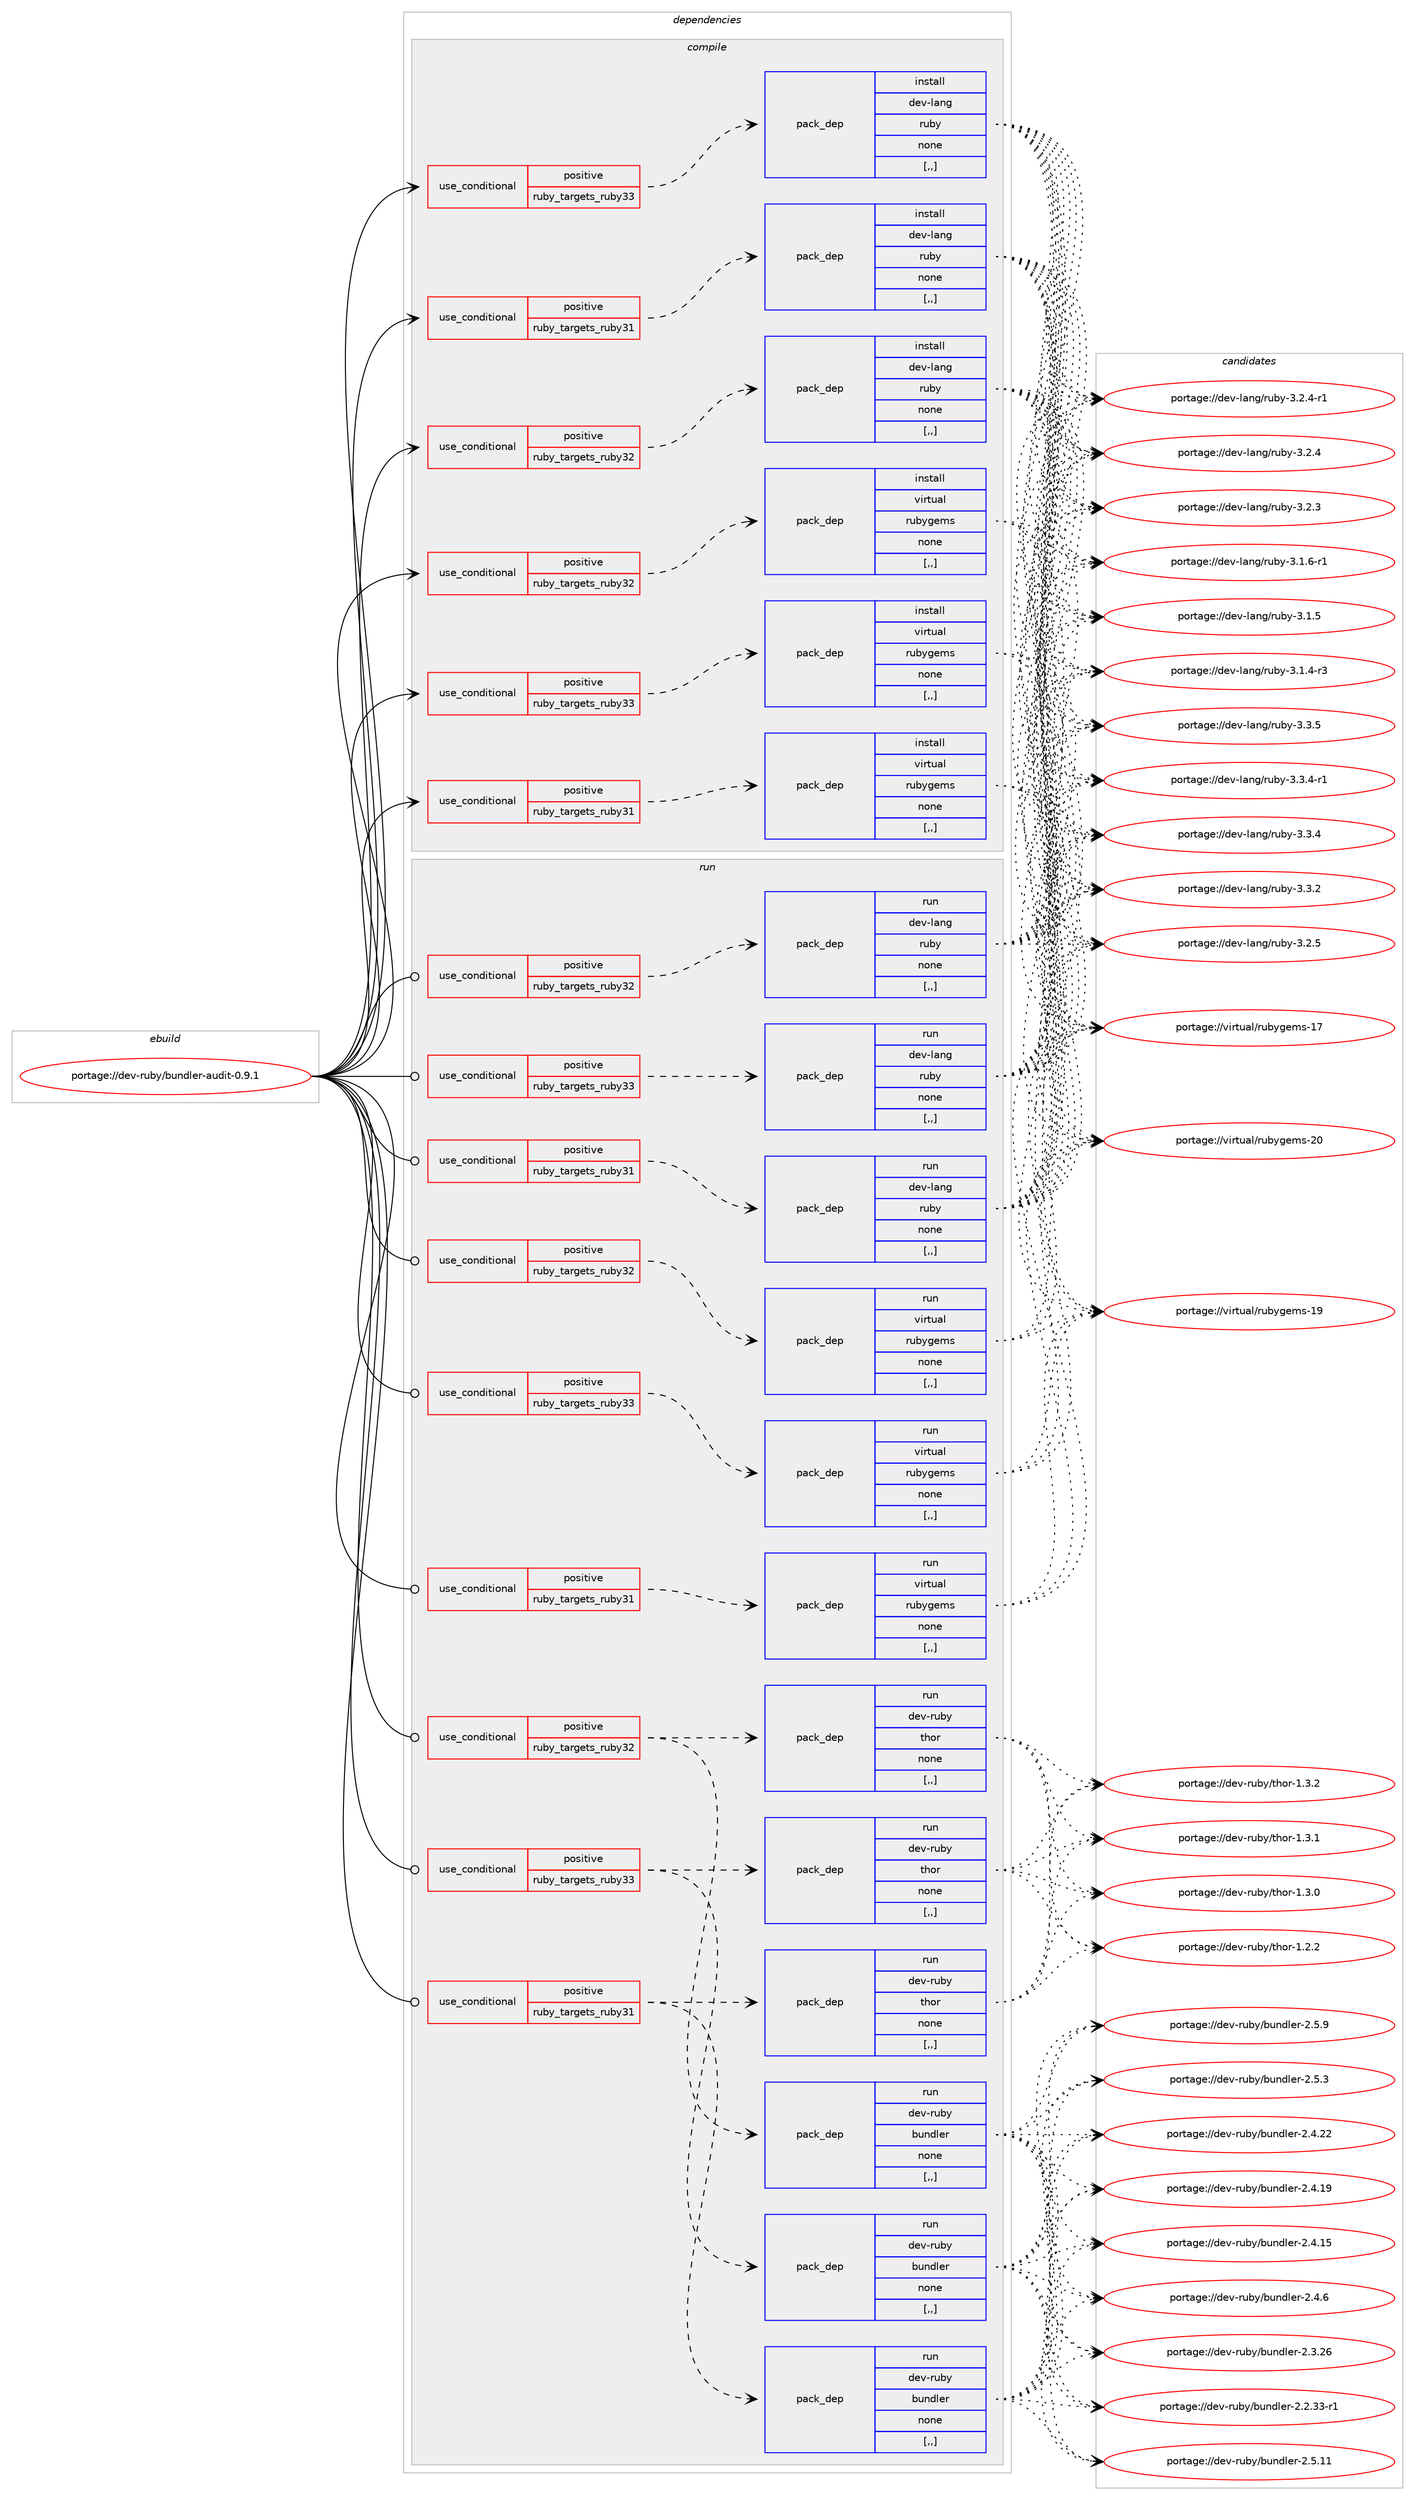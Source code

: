 digraph prolog {

# *************
# Graph options
# *************

newrank=true;
concentrate=true;
compound=true;
graph [rankdir=LR,fontname=Helvetica,fontsize=10,ranksep=1.5];#, ranksep=2.5, nodesep=0.2];
edge  [arrowhead=vee];
node  [fontname=Helvetica,fontsize=10];

# **********
# The ebuild
# **********

subgraph cluster_leftcol {
color=gray;
label=<<i>ebuild</i>>;
id [label="portage://dev-ruby/bundler-audit-0.9.1", color=red, width=4, href="../dev-ruby/bundler-audit-0.9.1.svg"];
}

# ****************
# The dependencies
# ****************

subgraph cluster_midcol {
color=gray;
label=<<i>dependencies</i>>;
subgraph cluster_compile {
fillcolor="#eeeeee";
style=filled;
label=<<i>compile</i>>;
subgraph cond176083 {
dependency674090 [label=<<TABLE BORDER="0" CELLBORDER="1" CELLSPACING="0" CELLPADDING="4"><TR><TD ROWSPAN="3" CELLPADDING="10">use_conditional</TD></TR><TR><TD>positive</TD></TR><TR><TD>ruby_targets_ruby31</TD></TR></TABLE>>, shape=none, color=red];
subgraph pack493122 {
dependency674091 [label=<<TABLE BORDER="0" CELLBORDER="1" CELLSPACING="0" CELLPADDING="4" WIDTH="220"><TR><TD ROWSPAN="6" CELLPADDING="30">pack_dep</TD></TR><TR><TD WIDTH="110">install</TD></TR><TR><TD>dev-lang</TD></TR><TR><TD>ruby</TD></TR><TR><TD>none</TD></TR><TR><TD>[,,]</TD></TR></TABLE>>, shape=none, color=blue];
}
dependency674090:e -> dependency674091:w [weight=20,style="dashed",arrowhead="vee"];
}
id:e -> dependency674090:w [weight=20,style="solid",arrowhead="vee"];
subgraph cond176084 {
dependency674092 [label=<<TABLE BORDER="0" CELLBORDER="1" CELLSPACING="0" CELLPADDING="4"><TR><TD ROWSPAN="3" CELLPADDING="10">use_conditional</TD></TR><TR><TD>positive</TD></TR><TR><TD>ruby_targets_ruby31</TD></TR></TABLE>>, shape=none, color=red];
subgraph pack493123 {
dependency674093 [label=<<TABLE BORDER="0" CELLBORDER="1" CELLSPACING="0" CELLPADDING="4" WIDTH="220"><TR><TD ROWSPAN="6" CELLPADDING="30">pack_dep</TD></TR><TR><TD WIDTH="110">install</TD></TR><TR><TD>virtual</TD></TR><TR><TD>rubygems</TD></TR><TR><TD>none</TD></TR><TR><TD>[,,]</TD></TR></TABLE>>, shape=none, color=blue];
}
dependency674092:e -> dependency674093:w [weight=20,style="dashed",arrowhead="vee"];
}
id:e -> dependency674092:w [weight=20,style="solid",arrowhead="vee"];
subgraph cond176085 {
dependency674094 [label=<<TABLE BORDER="0" CELLBORDER="1" CELLSPACING="0" CELLPADDING="4"><TR><TD ROWSPAN="3" CELLPADDING="10">use_conditional</TD></TR><TR><TD>positive</TD></TR><TR><TD>ruby_targets_ruby32</TD></TR></TABLE>>, shape=none, color=red];
subgraph pack493124 {
dependency674095 [label=<<TABLE BORDER="0" CELLBORDER="1" CELLSPACING="0" CELLPADDING="4" WIDTH="220"><TR><TD ROWSPAN="6" CELLPADDING="30">pack_dep</TD></TR><TR><TD WIDTH="110">install</TD></TR><TR><TD>dev-lang</TD></TR><TR><TD>ruby</TD></TR><TR><TD>none</TD></TR><TR><TD>[,,]</TD></TR></TABLE>>, shape=none, color=blue];
}
dependency674094:e -> dependency674095:w [weight=20,style="dashed",arrowhead="vee"];
}
id:e -> dependency674094:w [weight=20,style="solid",arrowhead="vee"];
subgraph cond176086 {
dependency674096 [label=<<TABLE BORDER="0" CELLBORDER="1" CELLSPACING="0" CELLPADDING="4"><TR><TD ROWSPAN="3" CELLPADDING="10">use_conditional</TD></TR><TR><TD>positive</TD></TR><TR><TD>ruby_targets_ruby32</TD></TR></TABLE>>, shape=none, color=red];
subgraph pack493125 {
dependency674097 [label=<<TABLE BORDER="0" CELLBORDER="1" CELLSPACING="0" CELLPADDING="4" WIDTH="220"><TR><TD ROWSPAN="6" CELLPADDING="30">pack_dep</TD></TR><TR><TD WIDTH="110">install</TD></TR><TR><TD>virtual</TD></TR><TR><TD>rubygems</TD></TR><TR><TD>none</TD></TR><TR><TD>[,,]</TD></TR></TABLE>>, shape=none, color=blue];
}
dependency674096:e -> dependency674097:w [weight=20,style="dashed",arrowhead="vee"];
}
id:e -> dependency674096:w [weight=20,style="solid",arrowhead="vee"];
subgraph cond176087 {
dependency674098 [label=<<TABLE BORDER="0" CELLBORDER="1" CELLSPACING="0" CELLPADDING="4"><TR><TD ROWSPAN="3" CELLPADDING="10">use_conditional</TD></TR><TR><TD>positive</TD></TR><TR><TD>ruby_targets_ruby33</TD></TR></TABLE>>, shape=none, color=red];
subgraph pack493126 {
dependency674099 [label=<<TABLE BORDER="0" CELLBORDER="1" CELLSPACING="0" CELLPADDING="4" WIDTH="220"><TR><TD ROWSPAN="6" CELLPADDING="30">pack_dep</TD></TR><TR><TD WIDTH="110">install</TD></TR><TR><TD>dev-lang</TD></TR><TR><TD>ruby</TD></TR><TR><TD>none</TD></TR><TR><TD>[,,]</TD></TR></TABLE>>, shape=none, color=blue];
}
dependency674098:e -> dependency674099:w [weight=20,style="dashed",arrowhead="vee"];
}
id:e -> dependency674098:w [weight=20,style="solid",arrowhead="vee"];
subgraph cond176088 {
dependency674100 [label=<<TABLE BORDER="0" CELLBORDER="1" CELLSPACING="0" CELLPADDING="4"><TR><TD ROWSPAN="3" CELLPADDING="10">use_conditional</TD></TR><TR><TD>positive</TD></TR><TR><TD>ruby_targets_ruby33</TD></TR></TABLE>>, shape=none, color=red];
subgraph pack493127 {
dependency674101 [label=<<TABLE BORDER="0" CELLBORDER="1" CELLSPACING="0" CELLPADDING="4" WIDTH="220"><TR><TD ROWSPAN="6" CELLPADDING="30">pack_dep</TD></TR><TR><TD WIDTH="110">install</TD></TR><TR><TD>virtual</TD></TR><TR><TD>rubygems</TD></TR><TR><TD>none</TD></TR><TR><TD>[,,]</TD></TR></TABLE>>, shape=none, color=blue];
}
dependency674100:e -> dependency674101:w [weight=20,style="dashed",arrowhead="vee"];
}
id:e -> dependency674100:w [weight=20,style="solid",arrowhead="vee"];
}
subgraph cluster_compileandrun {
fillcolor="#eeeeee";
style=filled;
label=<<i>compile and run</i>>;
}
subgraph cluster_run {
fillcolor="#eeeeee";
style=filled;
label=<<i>run</i>>;
subgraph cond176089 {
dependency674102 [label=<<TABLE BORDER="0" CELLBORDER="1" CELLSPACING="0" CELLPADDING="4"><TR><TD ROWSPAN="3" CELLPADDING="10">use_conditional</TD></TR><TR><TD>positive</TD></TR><TR><TD>ruby_targets_ruby31</TD></TR></TABLE>>, shape=none, color=red];
subgraph pack493128 {
dependency674103 [label=<<TABLE BORDER="0" CELLBORDER="1" CELLSPACING="0" CELLPADDING="4" WIDTH="220"><TR><TD ROWSPAN="6" CELLPADDING="30">pack_dep</TD></TR><TR><TD WIDTH="110">run</TD></TR><TR><TD>dev-lang</TD></TR><TR><TD>ruby</TD></TR><TR><TD>none</TD></TR><TR><TD>[,,]</TD></TR></TABLE>>, shape=none, color=blue];
}
dependency674102:e -> dependency674103:w [weight=20,style="dashed",arrowhead="vee"];
}
id:e -> dependency674102:w [weight=20,style="solid",arrowhead="odot"];
subgraph cond176090 {
dependency674104 [label=<<TABLE BORDER="0" CELLBORDER="1" CELLSPACING="0" CELLPADDING="4"><TR><TD ROWSPAN="3" CELLPADDING="10">use_conditional</TD></TR><TR><TD>positive</TD></TR><TR><TD>ruby_targets_ruby31</TD></TR></TABLE>>, shape=none, color=red];
subgraph pack493129 {
dependency674105 [label=<<TABLE BORDER="0" CELLBORDER="1" CELLSPACING="0" CELLPADDING="4" WIDTH="220"><TR><TD ROWSPAN="6" CELLPADDING="30">pack_dep</TD></TR><TR><TD WIDTH="110">run</TD></TR><TR><TD>dev-ruby</TD></TR><TR><TD>thor</TD></TR><TR><TD>none</TD></TR><TR><TD>[,,]</TD></TR></TABLE>>, shape=none, color=blue];
}
dependency674104:e -> dependency674105:w [weight=20,style="dashed",arrowhead="vee"];
subgraph pack493130 {
dependency674106 [label=<<TABLE BORDER="0" CELLBORDER="1" CELLSPACING="0" CELLPADDING="4" WIDTH="220"><TR><TD ROWSPAN="6" CELLPADDING="30">pack_dep</TD></TR><TR><TD WIDTH="110">run</TD></TR><TR><TD>dev-ruby</TD></TR><TR><TD>bundler</TD></TR><TR><TD>none</TD></TR><TR><TD>[,,]</TD></TR></TABLE>>, shape=none, color=blue];
}
dependency674104:e -> dependency674106:w [weight=20,style="dashed",arrowhead="vee"];
}
id:e -> dependency674104:w [weight=20,style="solid",arrowhead="odot"];
subgraph cond176091 {
dependency674107 [label=<<TABLE BORDER="0" CELLBORDER="1" CELLSPACING="0" CELLPADDING="4"><TR><TD ROWSPAN="3" CELLPADDING="10">use_conditional</TD></TR><TR><TD>positive</TD></TR><TR><TD>ruby_targets_ruby31</TD></TR></TABLE>>, shape=none, color=red];
subgraph pack493131 {
dependency674108 [label=<<TABLE BORDER="0" CELLBORDER="1" CELLSPACING="0" CELLPADDING="4" WIDTH="220"><TR><TD ROWSPAN="6" CELLPADDING="30">pack_dep</TD></TR><TR><TD WIDTH="110">run</TD></TR><TR><TD>virtual</TD></TR><TR><TD>rubygems</TD></TR><TR><TD>none</TD></TR><TR><TD>[,,]</TD></TR></TABLE>>, shape=none, color=blue];
}
dependency674107:e -> dependency674108:w [weight=20,style="dashed",arrowhead="vee"];
}
id:e -> dependency674107:w [weight=20,style="solid",arrowhead="odot"];
subgraph cond176092 {
dependency674109 [label=<<TABLE BORDER="0" CELLBORDER="1" CELLSPACING="0" CELLPADDING="4"><TR><TD ROWSPAN="3" CELLPADDING="10">use_conditional</TD></TR><TR><TD>positive</TD></TR><TR><TD>ruby_targets_ruby32</TD></TR></TABLE>>, shape=none, color=red];
subgraph pack493132 {
dependency674110 [label=<<TABLE BORDER="0" CELLBORDER="1" CELLSPACING="0" CELLPADDING="4" WIDTH="220"><TR><TD ROWSPAN="6" CELLPADDING="30">pack_dep</TD></TR><TR><TD WIDTH="110">run</TD></TR><TR><TD>dev-lang</TD></TR><TR><TD>ruby</TD></TR><TR><TD>none</TD></TR><TR><TD>[,,]</TD></TR></TABLE>>, shape=none, color=blue];
}
dependency674109:e -> dependency674110:w [weight=20,style="dashed",arrowhead="vee"];
}
id:e -> dependency674109:w [weight=20,style="solid",arrowhead="odot"];
subgraph cond176093 {
dependency674111 [label=<<TABLE BORDER="0" CELLBORDER="1" CELLSPACING="0" CELLPADDING="4"><TR><TD ROWSPAN="3" CELLPADDING="10">use_conditional</TD></TR><TR><TD>positive</TD></TR><TR><TD>ruby_targets_ruby32</TD></TR></TABLE>>, shape=none, color=red];
subgraph pack493133 {
dependency674112 [label=<<TABLE BORDER="0" CELLBORDER="1" CELLSPACING="0" CELLPADDING="4" WIDTH="220"><TR><TD ROWSPAN="6" CELLPADDING="30">pack_dep</TD></TR><TR><TD WIDTH="110">run</TD></TR><TR><TD>dev-ruby</TD></TR><TR><TD>thor</TD></TR><TR><TD>none</TD></TR><TR><TD>[,,]</TD></TR></TABLE>>, shape=none, color=blue];
}
dependency674111:e -> dependency674112:w [weight=20,style="dashed",arrowhead="vee"];
subgraph pack493134 {
dependency674113 [label=<<TABLE BORDER="0" CELLBORDER="1" CELLSPACING="0" CELLPADDING="4" WIDTH="220"><TR><TD ROWSPAN="6" CELLPADDING="30">pack_dep</TD></TR><TR><TD WIDTH="110">run</TD></TR><TR><TD>dev-ruby</TD></TR><TR><TD>bundler</TD></TR><TR><TD>none</TD></TR><TR><TD>[,,]</TD></TR></TABLE>>, shape=none, color=blue];
}
dependency674111:e -> dependency674113:w [weight=20,style="dashed",arrowhead="vee"];
}
id:e -> dependency674111:w [weight=20,style="solid",arrowhead="odot"];
subgraph cond176094 {
dependency674114 [label=<<TABLE BORDER="0" CELLBORDER="1" CELLSPACING="0" CELLPADDING="4"><TR><TD ROWSPAN="3" CELLPADDING="10">use_conditional</TD></TR><TR><TD>positive</TD></TR><TR><TD>ruby_targets_ruby32</TD></TR></TABLE>>, shape=none, color=red];
subgraph pack493135 {
dependency674115 [label=<<TABLE BORDER="0" CELLBORDER="1" CELLSPACING="0" CELLPADDING="4" WIDTH="220"><TR><TD ROWSPAN="6" CELLPADDING="30">pack_dep</TD></TR><TR><TD WIDTH="110">run</TD></TR><TR><TD>virtual</TD></TR><TR><TD>rubygems</TD></TR><TR><TD>none</TD></TR><TR><TD>[,,]</TD></TR></TABLE>>, shape=none, color=blue];
}
dependency674114:e -> dependency674115:w [weight=20,style="dashed",arrowhead="vee"];
}
id:e -> dependency674114:w [weight=20,style="solid",arrowhead="odot"];
subgraph cond176095 {
dependency674116 [label=<<TABLE BORDER="0" CELLBORDER="1" CELLSPACING="0" CELLPADDING="4"><TR><TD ROWSPAN="3" CELLPADDING="10">use_conditional</TD></TR><TR><TD>positive</TD></TR><TR><TD>ruby_targets_ruby33</TD></TR></TABLE>>, shape=none, color=red];
subgraph pack493136 {
dependency674117 [label=<<TABLE BORDER="0" CELLBORDER="1" CELLSPACING="0" CELLPADDING="4" WIDTH="220"><TR><TD ROWSPAN="6" CELLPADDING="30">pack_dep</TD></TR><TR><TD WIDTH="110">run</TD></TR><TR><TD>dev-lang</TD></TR><TR><TD>ruby</TD></TR><TR><TD>none</TD></TR><TR><TD>[,,]</TD></TR></TABLE>>, shape=none, color=blue];
}
dependency674116:e -> dependency674117:w [weight=20,style="dashed",arrowhead="vee"];
}
id:e -> dependency674116:w [weight=20,style="solid",arrowhead="odot"];
subgraph cond176096 {
dependency674118 [label=<<TABLE BORDER="0" CELLBORDER="1" CELLSPACING="0" CELLPADDING="4"><TR><TD ROWSPAN="3" CELLPADDING="10">use_conditional</TD></TR><TR><TD>positive</TD></TR><TR><TD>ruby_targets_ruby33</TD></TR></TABLE>>, shape=none, color=red];
subgraph pack493137 {
dependency674119 [label=<<TABLE BORDER="0" CELLBORDER="1" CELLSPACING="0" CELLPADDING="4" WIDTH="220"><TR><TD ROWSPAN="6" CELLPADDING="30">pack_dep</TD></TR><TR><TD WIDTH="110">run</TD></TR><TR><TD>dev-ruby</TD></TR><TR><TD>thor</TD></TR><TR><TD>none</TD></TR><TR><TD>[,,]</TD></TR></TABLE>>, shape=none, color=blue];
}
dependency674118:e -> dependency674119:w [weight=20,style="dashed",arrowhead="vee"];
subgraph pack493138 {
dependency674120 [label=<<TABLE BORDER="0" CELLBORDER="1" CELLSPACING="0" CELLPADDING="4" WIDTH="220"><TR><TD ROWSPAN="6" CELLPADDING="30">pack_dep</TD></TR><TR><TD WIDTH="110">run</TD></TR><TR><TD>dev-ruby</TD></TR><TR><TD>bundler</TD></TR><TR><TD>none</TD></TR><TR><TD>[,,]</TD></TR></TABLE>>, shape=none, color=blue];
}
dependency674118:e -> dependency674120:w [weight=20,style="dashed",arrowhead="vee"];
}
id:e -> dependency674118:w [weight=20,style="solid",arrowhead="odot"];
subgraph cond176097 {
dependency674121 [label=<<TABLE BORDER="0" CELLBORDER="1" CELLSPACING="0" CELLPADDING="4"><TR><TD ROWSPAN="3" CELLPADDING="10">use_conditional</TD></TR><TR><TD>positive</TD></TR><TR><TD>ruby_targets_ruby33</TD></TR></TABLE>>, shape=none, color=red];
subgraph pack493139 {
dependency674122 [label=<<TABLE BORDER="0" CELLBORDER="1" CELLSPACING="0" CELLPADDING="4" WIDTH="220"><TR><TD ROWSPAN="6" CELLPADDING="30">pack_dep</TD></TR><TR><TD WIDTH="110">run</TD></TR><TR><TD>virtual</TD></TR><TR><TD>rubygems</TD></TR><TR><TD>none</TD></TR><TR><TD>[,,]</TD></TR></TABLE>>, shape=none, color=blue];
}
dependency674121:e -> dependency674122:w [weight=20,style="dashed",arrowhead="vee"];
}
id:e -> dependency674121:w [weight=20,style="solid",arrowhead="odot"];
}
}

# **************
# The candidates
# **************

subgraph cluster_choices {
rank=same;
color=gray;
label=<<i>candidates</i>>;

subgraph choice493122 {
color=black;
nodesep=1;
choice10010111845108971101034711411798121455146514653 [label="portage://dev-lang/ruby-3.3.5", color=red, width=4,href="../dev-lang/ruby-3.3.5.svg"];
choice100101118451089711010347114117981214551465146524511449 [label="portage://dev-lang/ruby-3.3.4-r1", color=red, width=4,href="../dev-lang/ruby-3.3.4-r1.svg"];
choice10010111845108971101034711411798121455146514652 [label="portage://dev-lang/ruby-3.3.4", color=red, width=4,href="../dev-lang/ruby-3.3.4.svg"];
choice10010111845108971101034711411798121455146514650 [label="portage://dev-lang/ruby-3.3.2", color=red, width=4,href="../dev-lang/ruby-3.3.2.svg"];
choice10010111845108971101034711411798121455146504653 [label="portage://dev-lang/ruby-3.2.5", color=red, width=4,href="../dev-lang/ruby-3.2.5.svg"];
choice100101118451089711010347114117981214551465046524511449 [label="portage://dev-lang/ruby-3.2.4-r1", color=red, width=4,href="../dev-lang/ruby-3.2.4-r1.svg"];
choice10010111845108971101034711411798121455146504652 [label="portage://dev-lang/ruby-3.2.4", color=red, width=4,href="../dev-lang/ruby-3.2.4.svg"];
choice10010111845108971101034711411798121455146504651 [label="portage://dev-lang/ruby-3.2.3", color=red, width=4,href="../dev-lang/ruby-3.2.3.svg"];
choice100101118451089711010347114117981214551464946544511449 [label="portage://dev-lang/ruby-3.1.6-r1", color=red, width=4,href="../dev-lang/ruby-3.1.6-r1.svg"];
choice10010111845108971101034711411798121455146494653 [label="portage://dev-lang/ruby-3.1.5", color=red, width=4,href="../dev-lang/ruby-3.1.5.svg"];
choice100101118451089711010347114117981214551464946524511451 [label="portage://dev-lang/ruby-3.1.4-r3", color=red, width=4,href="../dev-lang/ruby-3.1.4-r3.svg"];
dependency674091:e -> choice10010111845108971101034711411798121455146514653:w [style=dotted,weight="100"];
dependency674091:e -> choice100101118451089711010347114117981214551465146524511449:w [style=dotted,weight="100"];
dependency674091:e -> choice10010111845108971101034711411798121455146514652:w [style=dotted,weight="100"];
dependency674091:e -> choice10010111845108971101034711411798121455146514650:w [style=dotted,weight="100"];
dependency674091:e -> choice10010111845108971101034711411798121455146504653:w [style=dotted,weight="100"];
dependency674091:e -> choice100101118451089711010347114117981214551465046524511449:w [style=dotted,weight="100"];
dependency674091:e -> choice10010111845108971101034711411798121455146504652:w [style=dotted,weight="100"];
dependency674091:e -> choice10010111845108971101034711411798121455146504651:w [style=dotted,weight="100"];
dependency674091:e -> choice100101118451089711010347114117981214551464946544511449:w [style=dotted,weight="100"];
dependency674091:e -> choice10010111845108971101034711411798121455146494653:w [style=dotted,weight="100"];
dependency674091:e -> choice100101118451089711010347114117981214551464946524511451:w [style=dotted,weight="100"];
}
subgraph choice493123 {
color=black;
nodesep=1;
choice118105114116117971084711411798121103101109115455048 [label="portage://virtual/rubygems-20", color=red, width=4,href="../virtual/rubygems-20.svg"];
choice118105114116117971084711411798121103101109115454957 [label="portage://virtual/rubygems-19", color=red, width=4,href="../virtual/rubygems-19.svg"];
choice118105114116117971084711411798121103101109115454955 [label="portage://virtual/rubygems-17", color=red, width=4,href="../virtual/rubygems-17.svg"];
dependency674093:e -> choice118105114116117971084711411798121103101109115455048:w [style=dotted,weight="100"];
dependency674093:e -> choice118105114116117971084711411798121103101109115454957:w [style=dotted,weight="100"];
dependency674093:e -> choice118105114116117971084711411798121103101109115454955:w [style=dotted,weight="100"];
}
subgraph choice493124 {
color=black;
nodesep=1;
choice10010111845108971101034711411798121455146514653 [label="portage://dev-lang/ruby-3.3.5", color=red, width=4,href="../dev-lang/ruby-3.3.5.svg"];
choice100101118451089711010347114117981214551465146524511449 [label="portage://dev-lang/ruby-3.3.4-r1", color=red, width=4,href="../dev-lang/ruby-3.3.4-r1.svg"];
choice10010111845108971101034711411798121455146514652 [label="portage://dev-lang/ruby-3.3.4", color=red, width=4,href="../dev-lang/ruby-3.3.4.svg"];
choice10010111845108971101034711411798121455146514650 [label="portage://dev-lang/ruby-3.3.2", color=red, width=4,href="../dev-lang/ruby-3.3.2.svg"];
choice10010111845108971101034711411798121455146504653 [label="portage://dev-lang/ruby-3.2.5", color=red, width=4,href="../dev-lang/ruby-3.2.5.svg"];
choice100101118451089711010347114117981214551465046524511449 [label="portage://dev-lang/ruby-3.2.4-r1", color=red, width=4,href="../dev-lang/ruby-3.2.4-r1.svg"];
choice10010111845108971101034711411798121455146504652 [label="portage://dev-lang/ruby-3.2.4", color=red, width=4,href="../dev-lang/ruby-3.2.4.svg"];
choice10010111845108971101034711411798121455146504651 [label="portage://dev-lang/ruby-3.2.3", color=red, width=4,href="../dev-lang/ruby-3.2.3.svg"];
choice100101118451089711010347114117981214551464946544511449 [label="portage://dev-lang/ruby-3.1.6-r1", color=red, width=4,href="../dev-lang/ruby-3.1.6-r1.svg"];
choice10010111845108971101034711411798121455146494653 [label="portage://dev-lang/ruby-3.1.5", color=red, width=4,href="../dev-lang/ruby-3.1.5.svg"];
choice100101118451089711010347114117981214551464946524511451 [label="portage://dev-lang/ruby-3.1.4-r3", color=red, width=4,href="../dev-lang/ruby-3.1.4-r3.svg"];
dependency674095:e -> choice10010111845108971101034711411798121455146514653:w [style=dotted,weight="100"];
dependency674095:e -> choice100101118451089711010347114117981214551465146524511449:w [style=dotted,weight="100"];
dependency674095:e -> choice10010111845108971101034711411798121455146514652:w [style=dotted,weight="100"];
dependency674095:e -> choice10010111845108971101034711411798121455146514650:w [style=dotted,weight="100"];
dependency674095:e -> choice10010111845108971101034711411798121455146504653:w [style=dotted,weight="100"];
dependency674095:e -> choice100101118451089711010347114117981214551465046524511449:w [style=dotted,weight="100"];
dependency674095:e -> choice10010111845108971101034711411798121455146504652:w [style=dotted,weight="100"];
dependency674095:e -> choice10010111845108971101034711411798121455146504651:w [style=dotted,weight="100"];
dependency674095:e -> choice100101118451089711010347114117981214551464946544511449:w [style=dotted,weight="100"];
dependency674095:e -> choice10010111845108971101034711411798121455146494653:w [style=dotted,weight="100"];
dependency674095:e -> choice100101118451089711010347114117981214551464946524511451:w [style=dotted,weight="100"];
}
subgraph choice493125 {
color=black;
nodesep=1;
choice118105114116117971084711411798121103101109115455048 [label="portage://virtual/rubygems-20", color=red, width=4,href="../virtual/rubygems-20.svg"];
choice118105114116117971084711411798121103101109115454957 [label="portage://virtual/rubygems-19", color=red, width=4,href="../virtual/rubygems-19.svg"];
choice118105114116117971084711411798121103101109115454955 [label="portage://virtual/rubygems-17", color=red, width=4,href="../virtual/rubygems-17.svg"];
dependency674097:e -> choice118105114116117971084711411798121103101109115455048:w [style=dotted,weight="100"];
dependency674097:e -> choice118105114116117971084711411798121103101109115454957:w [style=dotted,weight="100"];
dependency674097:e -> choice118105114116117971084711411798121103101109115454955:w [style=dotted,weight="100"];
}
subgraph choice493126 {
color=black;
nodesep=1;
choice10010111845108971101034711411798121455146514653 [label="portage://dev-lang/ruby-3.3.5", color=red, width=4,href="../dev-lang/ruby-3.3.5.svg"];
choice100101118451089711010347114117981214551465146524511449 [label="portage://dev-lang/ruby-3.3.4-r1", color=red, width=4,href="../dev-lang/ruby-3.3.4-r1.svg"];
choice10010111845108971101034711411798121455146514652 [label="portage://dev-lang/ruby-3.3.4", color=red, width=4,href="../dev-lang/ruby-3.3.4.svg"];
choice10010111845108971101034711411798121455146514650 [label="portage://dev-lang/ruby-3.3.2", color=red, width=4,href="../dev-lang/ruby-3.3.2.svg"];
choice10010111845108971101034711411798121455146504653 [label="portage://dev-lang/ruby-3.2.5", color=red, width=4,href="../dev-lang/ruby-3.2.5.svg"];
choice100101118451089711010347114117981214551465046524511449 [label="portage://dev-lang/ruby-3.2.4-r1", color=red, width=4,href="../dev-lang/ruby-3.2.4-r1.svg"];
choice10010111845108971101034711411798121455146504652 [label="portage://dev-lang/ruby-3.2.4", color=red, width=4,href="../dev-lang/ruby-3.2.4.svg"];
choice10010111845108971101034711411798121455146504651 [label="portage://dev-lang/ruby-3.2.3", color=red, width=4,href="../dev-lang/ruby-3.2.3.svg"];
choice100101118451089711010347114117981214551464946544511449 [label="portage://dev-lang/ruby-3.1.6-r1", color=red, width=4,href="../dev-lang/ruby-3.1.6-r1.svg"];
choice10010111845108971101034711411798121455146494653 [label="portage://dev-lang/ruby-3.1.5", color=red, width=4,href="../dev-lang/ruby-3.1.5.svg"];
choice100101118451089711010347114117981214551464946524511451 [label="portage://dev-lang/ruby-3.1.4-r3", color=red, width=4,href="../dev-lang/ruby-3.1.4-r3.svg"];
dependency674099:e -> choice10010111845108971101034711411798121455146514653:w [style=dotted,weight="100"];
dependency674099:e -> choice100101118451089711010347114117981214551465146524511449:w [style=dotted,weight="100"];
dependency674099:e -> choice10010111845108971101034711411798121455146514652:w [style=dotted,weight="100"];
dependency674099:e -> choice10010111845108971101034711411798121455146514650:w [style=dotted,weight="100"];
dependency674099:e -> choice10010111845108971101034711411798121455146504653:w [style=dotted,weight="100"];
dependency674099:e -> choice100101118451089711010347114117981214551465046524511449:w [style=dotted,weight="100"];
dependency674099:e -> choice10010111845108971101034711411798121455146504652:w [style=dotted,weight="100"];
dependency674099:e -> choice10010111845108971101034711411798121455146504651:w [style=dotted,weight="100"];
dependency674099:e -> choice100101118451089711010347114117981214551464946544511449:w [style=dotted,weight="100"];
dependency674099:e -> choice10010111845108971101034711411798121455146494653:w [style=dotted,weight="100"];
dependency674099:e -> choice100101118451089711010347114117981214551464946524511451:w [style=dotted,weight="100"];
}
subgraph choice493127 {
color=black;
nodesep=1;
choice118105114116117971084711411798121103101109115455048 [label="portage://virtual/rubygems-20", color=red, width=4,href="../virtual/rubygems-20.svg"];
choice118105114116117971084711411798121103101109115454957 [label="portage://virtual/rubygems-19", color=red, width=4,href="../virtual/rubygems-19.svg"];
choice118105114116117971084711411798121103101109115454955 [label="portage://virtual/rubygems-17", color=red, width=4,href="../virtual/rubygems-17.svg"];
dependency674101:e -> choice118105114116117971084711411798121103101109115455048:w [style=dotted,weight="100"];
dependency674101:e -> choice118105114116117971084711411798121103101109115454957:w [style=dotted,weight="100"];
dependency674101:e -> choice118105114116117971084711411798121103101109115454955:w [style=dotted,weight="100"];
}
subgraph choice493128 {
color=black;
nodesep=1;
choice10010111845108971101034711411798121455146514653 [label="portage://dev-lang/ruby-3.3.5", color=red, width=4,href="../dev-lang/ruby-3.3.5.svg"];
choice100101118451089711010347114117981214551465146524511449 [label="portage://dev-lang/ruby-3.3.4-r1", color=red, width=4,href="../dev-lang/ruby-3.3.4-r1.svg"];
choice10010111845108971101034711411798121455146514652 [label="portage://dev-lang/ruby-3.3.4", color=red, width=4,href="../dev-lang/ruby-3.3.4.svg"];
choice10010111845108971101034711411798121455146514650 [label="portage://dev-lang/ruby-3.3.2", color=red, width=4,href="../dev-lang/ruby-3.3.2.svg"];
choice10010111845108971101034711411798121455146504653 [label="portage://dev-lang/ruby-3.2.5", color=red, width=4,href="../dev-lang/ruby-3.2.5.svg"];
choice100101118451089711010347114117981214551465046524511449 [label="portage://dev-lang/ruby-3.2.4-r1", color=red, width=4,href="../dev-lang/ruby-3.2.4-r1.svg"];
choice10010111845108971101034711411798121455146504652 [label="portage://dev-lang/ruby-3.2.4", color=red, width=4,href="../dev-lang/ruby-3.2.4.svg"];
choice10010111845108971101034711411798121455146504651 [label="portage://dev-lang/ruby-3.2.3", color=red, width=4,href="../dev-lang/ruby-3.2.3.svg"];
choice100101118451089711010347114117981214551464946544511449 [label="portage://dev-lang/ruby-3.1.6-r1", color=red, width=4,href="../dev-lang/ruby-3.1.6-r1.svg"];
choice10010111845108971101034711411798121455146494653 [label="portage://dev-lang/ruby-3.1.5", color=red, width=4,href="../dev-lang/ruby-3.1.5.svg"];
choice100101118451089711010347114117981214551464946524511451 [label="portage://dev-lang/ruby-3.1.4-r3", color=red, width=4,href="../dev-lang/ruby-3.1.4-r3.svg"];
dependency674103:e -> choice10010111845108971101034711411798121455146514653:w [style=dotted,weight="100"];
dependency674103:e -> choice100101118451089711010347114117981214551465146524511449:w [style=dotted,weight="100"];
dependency674103:e -> choice10010111845108971101034711411798121455146514652:w [style=dotted,weight="100"];
dependency674103:e -> choice10010111845108971101034711411798121455146514650:w [style=dotted,weight="100"];
dependency674103:e -> choice10010111845108971101034711411798121455146504653:w [style=dotted,weight="100"];
dependency674103:e -> choice100101118451089711010347114117981214551465046524511449:w [style=dotted,weight="100"];
dependency674103:e -> choice10010111845108971101034711411798121455146504652:w [style=dotted,weight="100"];
dependency674103:e -> choice10010111845108971101034711411798121455146504651:w [style=dotted,weight="100"];
dependency674103:e -> choice100101118451089711010347114117981214551464946544511449:w [style=dotted,weight="100"];
dependency674103:e -> choice10010111845108971101034711411798121455146494653:w [style=dotted,weight="100"];
dependency674103:e -> choice100101118451089711010347114117981214551464946524511451:w [style=dotted,weight="100"];
}
subgraph choice493129 {
color=black;
nodesep=1;
choice100101118451141179812147116104111114454946514650 [label="portage://dev-ruby/thor-1.3.2", color=red, width=4,href="../dev-ruby/thor-1.3.2.svg"];
choice100101118451141179812147116104111114454946514649 [label="portage://dev-ruby/thor-1.3.1", color=red, width=4,href="../dev-ruby/thor-1.3.1.svg"];
choice100101118451141179812147116104111114454946514648 [label="portage://dev-ruby/thor-1.3.0", color=red, width=4,href="../dev-ruby/thor-1.3.0.svg"];
choice100101118451141179812147116104111114454946504650 [label="portage://dev-ruby/thor-1.2.2", color=red, width=4,href="../dev-ruby/thor-1.2.2.svg"];
dependency674105:e -> choice100101118451141179812147116104111114454946514650:w [style=dotted,weight="100"];
dependency674105:e -> choice100101118451141179812147116104111114454946514649:w [style=dotted,weight="100"];
dependency674105:e -> choice100101118451141179812147116104111114454946514648:w [style=dotted,weight="100"];
dependency674105:e -> choice100101118451141179812147116104111114454946504650:w [style=dotted,weight="100"];
}
subgraph choice493130 {
color=black;
nodesep=1;
choice1001011184511411798121479811711010010810111445504653464949 [label="portage://dev-ruby/bundler-2.5.11", color=red, width=4,href="../dev-ruby/bundler-2.5.11.svg"];
choice10010111845114117981214798117110100108101114455046534657 [label="portage://dev-ruby/bundler-2.5.9", color=red, width=4,href="../dev-ruby/bundler-2.5.9.svg"];
choice10010111845114117981214798117110100108101114455046534651 [label="portage://dev-ruby/bundler-2.5.3", color=red, width=4,href="../dev-ruby/bundler-2.5.3.svg"];
choice1001011184511411798121479811711010010810111445504652465050 [label="portage://dev-ruby/bundler-2.4.22", color=red, width=4,href="../dev-ruby/bundler-2.4.22.svg"];
choice1001011184511411798121479811711010010810111445504652464957 [label="portage://dev-ruby/bundler-2.4.19", color=red, width=4,href="../dev-ruby/bundler-2.4.19.svg"];
choice1001011184511411798121479811711010010810111445504652464953 [label="portage://dev-ruby/bundler-2.4.15", color=red, width=4,href="../dev-ruby/bundler-2.4.15.svg"];
choice10010111845114117981214798117110100108101114455046524654 [label="portage://dev-ruby/bundler-2.4.6", color=red, width=4,href="../dev-ruby/bundler-2.4.6.svg"];
choice1001011184511411798121479811711010010810111445504651465054 [label="portage://dev-ruby/bundler-2.3.26", color=red, width=4,href="../dev-ruby/bundler-2.3.26.svg"];
choice10010111845114117981214798117110100108101114455046504651514511449 [label="portage://dev-ruby/bundler-2.2.33-r1", color=red, width=4,href="../dev-ruby/bundler-2.2.33-r1.svg"];
dependency674106:e -> choice1001011184511411798121479811711010010810111445504653464949:w [style=dotted,weight="100"];
dependency674106:e -> choice10010111845114117981214798117110100108101114455046534657:w [style=dotted,weight="100"];
dependency674106:e -> choice10010111845114117981214798117110100108101114455046534651:w [style=dotted,weight="100"];
dependency674106:e -> choice1001011184511411798121479811711010010810111445504652465050:w [style=dotted,weight="100"];
dependency674106:e -> choice1001011184511411798121479811711010010810111445504652464957:w [style=dotted,weight="100"];
dependency674106:e -> choice1001011184511411798121479811711010010810111445504652464953:w [style=dotted,weight="100"];
dependency674106:e -> choice10010111845114117981214798117110100108101114455046524654:w [style=dotted,weight="100"];
dependency674106:e -> choice1001011184511411798121479811711010010810111445504651465054:w [style=dotted,weight="100"];
dependency674106:e -> choice10010111845114117981214798117110100108101114455046504651514511449:w [style=dotted,weight="100"];
}
subgraph choice493131 {
color=black;
nodesep=1;
choice118105114116117971084711411798121103101109115455048 [label="portage://virtual/rubygems-20", color=red, width=4,href="../virtual/rubygems-20.svg"];
choice118105114116117971084711411798121103101109115454957 [label="portage://virtual/rubygems-19", color=red, width=4,href="../virtual/rubygems-19.svg"];
choice118105114116117971084711411798121103101109115454955 [label="portage://virtual/rubygems-17", color=red, width=4,href="../virtual/rubygems-17.svg"];
dependency674108:e -> choice118105114116117971084711411798121103101109115455048:w [style=dotted,weight="100"];
dependency674108:e -> choice118105114116117971084711411798121103101109115454957:w [style=dotted,weight="100"];
dependency674108:e -> choice118105114116117971084711411798121103101109115454955:w [style=dotted,weight="100"];
}
subgraph choice493132 {
color=black;
nodesep=1;
choice10010111845108971101034711411798121455146514653 [label="portage://dev-lang/ruby-3.3.5", color=red, width=4,href="../dev-lang/ruby-3.3.5.svg"];
choice100101118451089711010347114117981214551465146524511449 [label="portage://dev-lang/ruby-3.3.4-r1", color=red, width=4,href="../dev-lang/ruby-3.3.4-r1.svg"];
choice10010111845108971101034711411798121455146514652 [label="portage://dev-lang/ruby-3.3.4", color=red, width=4,href="../dev-lang/ruby-3.3.4.svg"];
choice10010111845108971101034711411798121455146514650 [label="portage://dev-lang/ruby-3.3.2", color=red, width=4,href="../dev-lang/ruby-3.3.2.svg"];
choice10010111845108971101034711411798121455146504653 [label="portage://dev-lang/ruby-3.2.5", color=red, width=4,href="../dev-lang/ruby-3.2.5.svg"];
choice100101118451089711010347114117981214551465046524511449 [label="portage://dev-lang/ruby-3.2.4-r1", color=red, width=4,href="../dev-lang/ruby-3.2.4-r1.svg"];
choice10010111845108971101034711411798121455146504652 [label="portage://dev-lang/ruby-3.2.4", color=red, width=4,href="../dev-lang/ruby-3.2.4.svg"];
choice10010111845108971101034711411798121455146504651 [label="portage://dev-lang/ruby-3.2.3", color=red, width=4,href="../dev-lang/ruby-3.2.3.svg"];
choice100101118451089711010347114117981214551464946544511449 [label="portage://dev-lang/ruby-3.1.6-r1", color=red, width=4,href="../dev-lang/ruby-3.1.6-r1.svg"];
choice10010111845108971101034711411798121455146494653 [label="portage://dev-lang/ruby-3.1.5", color=red, width=4,href="../dev-lang/ruby-3.1.5.svg"];
choice100101118451089711010347114117981214551464946524511451 [label="portage://dev-lang/ruby-3.1.4-r3", color=red, width=4,href="../dev-lang/ruby-3.1.4-r3.svg"];
dependency674110:e -> choice10010111845108971101034711411798121455146514653:w [style=dotted,weight="100"];
dependency674110:e -> choice100101118451089711010347114117981214551465146524511449:w [style=dotted,weight="100"];
dependency674110:e -> choice10010111845108971101034711411798121455146514652:w [style=dotted,weight="100"];
dependency674110:e -> choice10010111845108971101034711411798121455146514650:w [style=dotted,weight="100"];
dependency674110:e -> choice10010111845108971101034711411798121455146504653:w [style=dotted,weight="100"];
dependency674110:e -> choice100101118451089711010347114117981214551465046524511449:w [style=dotted,weight="100"];
dependency674110:e -> choice10010111845108971101034711411798121455146504652:w [style=dotted,weight="100"];
dependency674110:e -> choice10010111845108971101034711411798121455146504651:w [style=dotted,weight="100"];
dependency674110:e -> choice100101118451089711010347114117981214551464946544511449:w [style=dotted,weight="100"];
dependency674110:e -> choice10010111845108971101034711411798121455146494653:w [style=dotted,weight="100"];
dependency674110:e -> choice100101118451089711010347114117981214551464946524511451:w [style=dotted,weight="100"];
}
subgraph choice493133 {
color=black;
nodesep=1;
choice100101118451141179812147116104111114454946514650 [label="portage://dev-ruby/thor-1.3.2", color=red, width=4,href="../dev-ruby/thor-1.3.2.svg"];
choice100101118451141179812147116104111114454946514649 [label="portage://dev-ruby/thor-1.3.1", color=red, width=4,href="../dev-ruby/thor-1.3.1.svg"];
choice100101118451141179812147116104111114454946514648 [label="portage://dev-ruby/thor-1.3.0", color=red, width=4,href="../dev-ruby/thor-1.3.0.svg"];
choice100101118451141179812147116104111114454946504650 [label="portage://dev-ruby/thor-1.2.2", color=red, width=4,href="../dev-ruby/thor-1.2.2.svg"];
dependency674112:e -> choice100101118451141179812147116104111114454946514650:w [style=dotted,weight="100"];
dependency674112:e -> choice100101118451141179812147116104111114454946514649:w [style=dotted,weight="100"];
dependency674112:e -> choice100101118451141179812147116104111114454946514648:w [style=dotted,weight="100"];
dependency674112:e -> choice100101118451141179812147116104111114454946504650:w [style=dotted,weight="100"];
}
subgraph choice493134 {
color=black;
nodesep=1;
choice1001011184511411798121479811711010010810111445504653464949 [label="portage://dev-ruby/bundler-2.5.11", color=red, width=4,href="../dev-ruby/bundler-2.5.11.svg"];
choice10010111845114117981214798117110100108101114455046534657 [label="portage://dev-ruby/bundler-2.5.9", color=red, width=4,href="../dev-ruby/bundler-2.5.9.svg"];
choice10010111845114117981214798117110100108101114455046534651 [label="portage://dev-ruby/bundler-2.5.3", color=red, width=4,href="../dev-ruby/bundler-2.5.3.svg"];
choice1001011184511411798121479811711010010810111445504652465050 [label="portage://dev-ruby/bundler-2.4.22", color=red, width=4,href="../dev-ruby/bundler-2.4.22.svg"];
choice1001011184511411798121479811711010010810111445504652464957 [label="portage://dev-ruby/bundler-2.4.19", color=red, width=4,href="../dev-ruby/bundler-2.4.19.svg"];
choice1001011184511411798121479811711010010810111445504652464953 [label="portage://dev-ruby/bundler-2.4.15", color=red, width=4,href="../dev-ruby/bundler-2.4.15.svg"];
choice10010111845114117981214798117110100108101114455046524654 [label="portage://dev-ruby/bundler-2.4.6", color=red, width=4,href="../dev-ruby/bundler-2.4.6.svg"];
choice1001011184511411798121479811711010010810111445504651465054 [label="portage://dev-ruby/bundler-2.3.26", color=red, width=4,href="../dev-ruby/bundler-2.3.26.svg"];
choice10010111845114117981214798117110100108101114455046504651514511449 [label="portage://dev-ruby/bundler-2.2.33-r1", color=red, width=4,href="../dev-ruby/bundler-2.2.33-r1.svg"];
dependency674113:e -> choice1001011184511411798121479811711010010810111445504653464949:w [style=dotted,weight="100"];
dependency674113:e -> choice10010111845114117981214798117110100108101114455046534657:w [style=dotted,weight="100"];
dependency674113:e -> choice10010111845114117981214798117110100108101114455046534651:w [style=dotted,weight="100"];
dependency674113:e -> choice1001011184511411798121479811711010010810111445504652465050:w [style=dotted,weight="100"];
dependency674113:e -> choice1001011184511411798121479811711010010810111445504652464957:w [style=dotted,weight="100"];
dependency674113:e -> choice1001011184511411798121479811711010010810111445504652464953:w [style=dotted,weight="100"];
dependency674113:e -> choice10010111845114117981214798117110100108101114455046524654:w [style=dotted,weight="100"];
dependency674113:e -> choice1001011184511411798121479811711010010810111445504651465054:w [style=dotted,weight="100"];
dependency674113:e -> choice10010111845114117981214798117110100108101114455046504651514511449:w [style=dotted,weight="100"];
}
subgraph choice493135 {
color=black;
nodesep=1;
choice118105114116117971084711411798121103101109115455048 [label="portage://virtual/rubygems-20", color=red, width=4,href="../virtual/rubygems-20.svg"];
choice118105114116117971084711411798121103101109115454957 [label="portage://virtual/rubygems-19", color=red, width=4,href="../virtual/rubygems-19.svg"];
choice118105114116117971084711411798121103101109115454955 [label="portage://virtual/rubygems-17", color=red, width=4,href="../virtual/rubygems-17.svg"];
dependency674115:e -> choice118105114116117971084711411798121103101109115455048:w [style=dotted,weight="100"];
dependency674115:e -> choice118105114116117971084711411798121103101109115454957:w [style=dotted,weight="100"];
dependency674115:e -> choice118105114116117971084711411798121103101109115454955:w [style=dotted,weight="100"];
}
subgraph choice493136 {
color=black;
nodesep=1;
choice10010111845108971101034711411798121455146514653 [label="portage://dev-lang/ruby-3.3.5", color=red, width=4,href="../dev-lang/ruby-3.3.5.svg"];
choice100101118451089711010347114117981214551465146524511449 [label="portage://dev-lang/ruby-3.3.4-r1", color=red, width=4,href="../dev-lang/ruby-3.3.4-r1.svg"];
choice10010111845108971101034711411798121455146514652 [label="portage://dev-lang/ruby-3.3.4", color=red, width=4,href="../dev-lang/ruby-3.3.4.svg"];
choice10010111845108971101034711411798121455146514650 [label="portage://dev-lang/ruby-3.3.2", color=red, width=4,href="../dev-lang/ruby-3.3.2.svg"];
choice10010111845108971101034711411798121455146504653 [label="portage://dev-lang/ruby-3.2.5", color=red, width=4,href="../dev-lang/ruby-3.2.5.svg"];
choice100101118451089711010347114117981214551465046524511449 [label="portage://dev-lang/ruby-3.2.4-r1", color=red, width=4,href="../dev-lang/ruby-3.2.4-r1.svg"];
choice10010111845108971101034711411798121455146504652 [label="portage://dev-lang/ruby-3.2.4", color=red, width=4,href="../dev-lang/ruby-3.2.4.svg"];
choice10010111845108971101034711411798121455146504651 [label="portage://dev-lang/ruby-3.2.3", color=red, width=4,href="../dev-lang/ruby-3.2.3.svg"];
choice100101118451089711010347114117981214551464946544511449 [label="portage://dev-lang/ruby-3.1.6-r1", color=red, width=4,href="../dev-lang/ruby-3.1.6-r1.svg"];
choice10010111845108971101034711411798121455146494653 [label="portage://dev-lang/ruby-3.1.5", color=red, width=4,href="../dev-lang/ruby-3.1.5.svg"];
choice100101118451089711010347114117981214551464946524511451 [label="portage://dev-lang/ruby-3.1.4-r3", color=red, width=4,href="../dev-lang/ruby-3.1.4-r3.svg"];
dependency674117:e -> choice10010111845108971101034711411798121455146514653:w [style=dotted,weight="100"];
dependency674117:e -> choice100101118451089711010347114117981214551465146524511449:w [style=dotted,weight="100"];
dependency674117:e -> choice10010111845108971101034711411798121455146514652:w [style=dotted,weight="100"];
dependency674117:e -> choice10010111845108971101034711411798121455146514650:w [style=dotted,weight="100"];
dependency674117:e -> choice10010111845108971101034711411798121455146504653:w [style=dotted,weight="100"];
dependency674117:e -> choice100101118451089711010347114117981214551465046524511449:w [style=dotted,weight="100"];
dependency674117:e -> choice10010111845108971101034711411798121455146504652:w [style=dotted,weight="100"];
dependency674117:e -> choice10010111845108971101034711411798121455146504651:w [style=dotted,weight="100"];
dependency674117:e -> choice100101118451089711010347114117981214551464946544511449:w [style=dotted,weight="100"];
dependency674117:e -> choice10010111845108971101034711411798121455146494653:w [style=dotted,weight="100"];
dependency674117:e -> choice100101118451089711010347114117981214551464946524511451:w [style=dotted,weight="100"];
}
subgraph choice493137 {
color=black;
nodesep=1;
choice100101118451141179812147116104111114454946514650 [label="portage://dev-ruby/thor-1.3.2", color=red, width=4,href="../dev-ruby/thor-1.3.2.svg"];
choice100101118451141179812147116104111114454946514649 [label="portage://dev-ruby/thor-1.3.1", color=red, width=4,href="../dev-ruby/thor-1.3.1.svg"];
choice100101118451141179812147116104111114454946514648 [label="portage://dev-ruby/thor-1.3.0", color=red, width=4,href="../dev-ruby/thor-1.3.0.svg"];
choice100101118451141179812147116104111114454946504650 [label="portage://dev-ruby/thor-1.2.2", color=red, width=4,href="../dev-ruby/thor-1.2.2.svg"];
dependency674119:e -> choice100101118451141179812147116104111114454946514650:w [style=dotted,weight="100"];
dependency674119:e -> choice100101118451141179812147116104111114454946514649:w [style=dotted,weight="100"];
dependency674119:e -> choice100101118451141179812147116104111114454946514648:w [style=dotted,weight="100"];
dependency674119:e -> choice100101118451141179812147116104111114454946504650:w [style=dotted,weight="100"];
}
subgraph choice493138 {
color=black;
nodesep=1;
choice1001011184511411798121479811711010010810111445504653464949 [label="portage://dev-ruby/bundler-2.5.11", color=red, width=4,href="../dev-ruby/bundler-2.5.11.svg"];
choice10010111845114117981214798117110100108101114455046534657 [label="portage://dev-ruby/bundler-2.5.9", color=red, width=4,href="../dev-ruby/bundler-2.5.9.svg"];
choice10010111845114117981214798117110100108101114455046534651 [label="portage://dev-ruby/bundler-2.5.3", color=red, width=4,href="../dev-ruby/bundler-2.5.3.svg"];
choice1001011184511411798121479811711010010810111445504652465050 [label="portage://dev-ruby/bundler-2.4.22", color=red, width=4,href="../dev-ruby/bundler-2.4.22.svg"];
choice1001011184511411798121479811711010010810111445504652464957 [label="portage://dev-ruby/bundler-2.4.19", color=red, width=4,href="../dev-ruby/bundler-2.4.19.svg"];
choice1001011184511411798121479811711010010810111445504652464953 [label="portage://dev-ruby/bundler-2.4.15", color=red, width=4,href="../dev-ruby/bundler-2.4.15.svg"];
choice10010111845114117981214798117110100108101114455046524654 [label="portage://dev-ruby/bundler-2.4.6", color=red, width=4,href="../dev-ruby/bundler-2.4.6.svg"];
choice1001011184511411798121479811711010010810111445504651465054 [label="portage://dev-ruby/bundler-2.3.26", color=red, width=4,href="../dev-ruby/bundler-2.3.26.svg"];
choice10010111845114117981214798117110100108101114455046504651514511449 [label="portage://dev-ruby/bundler-2.2.33-r1", color=red, width=4,href="../dev-ruby/bundler-2.2.33-r1.svg"];
dependency674120:e -> choice1001011184511411798121479811711010010810111445504653464949:w [style=dotted,weight="100"];
dependency674120:e -> choice10010111845114117981214798117110100108101114455046534657:w [style=dotted,weight="100"];
dependency674120:e -> choice10010111845114117981214798117110100108101114455046534651:w [style=dotted,weight="100"];
dependency674120:e -> choice1001011184511411798121479811711010010810111445504652465050:w [style=dotted,weight="100"];
dependency674120:e -> choice1001011184511411798121479811711010010810111445504652464957:w [style=dotted,weight="100"];
dependency674120:e -> choice1001011184511411798121479811711010010810111445504652464953:w [style=dotted,weight="100"];
dependency674120:e -> choice10010111845114117981214798117110100108101114455046524654:w [style=dotted,weight="100"];
dependency674120:e -> choice1001011184511411798121479811711010010810111445504651465054:w [style=dotted,weight="100"];
dependency674120:e -> choice10010111845114117981214798117110100108101114455046504651514511449:w [style=dotted,weight="100"];
}
subgraph choice493139 {
color=black;
nodesep=1;
choice118105114116117971084711411798121103101109115455048 [label="portage://virtual/rubygems-20", color=red, width=4,href="../virtual/rubygems-20.svg"];
choice118105114116117971084711411798121103101109115454957 [label="portage://virtual/rubygems-19", color=red, width=4,href="../virtual/rubygems-19.svg"];
choice118105114116117971084711411798121103101109115454955 [label="portage://virtual/rubygems-17", color=red, width=4,href="../virtual/rubygems-17.svg"];
dependency674122:e -> choice118105114116117971084711411798121103101109115455048:w [style=dotted,weight="100"];
dependency674122:e -> choice118105114116117971084711411798121103101109115454957:w [style=dotted,weight="100"];
dependency674122:e -> choice118105114116117971084711411798121103101109115454955:w [style=dotted,weight="100"];
}
}

}
